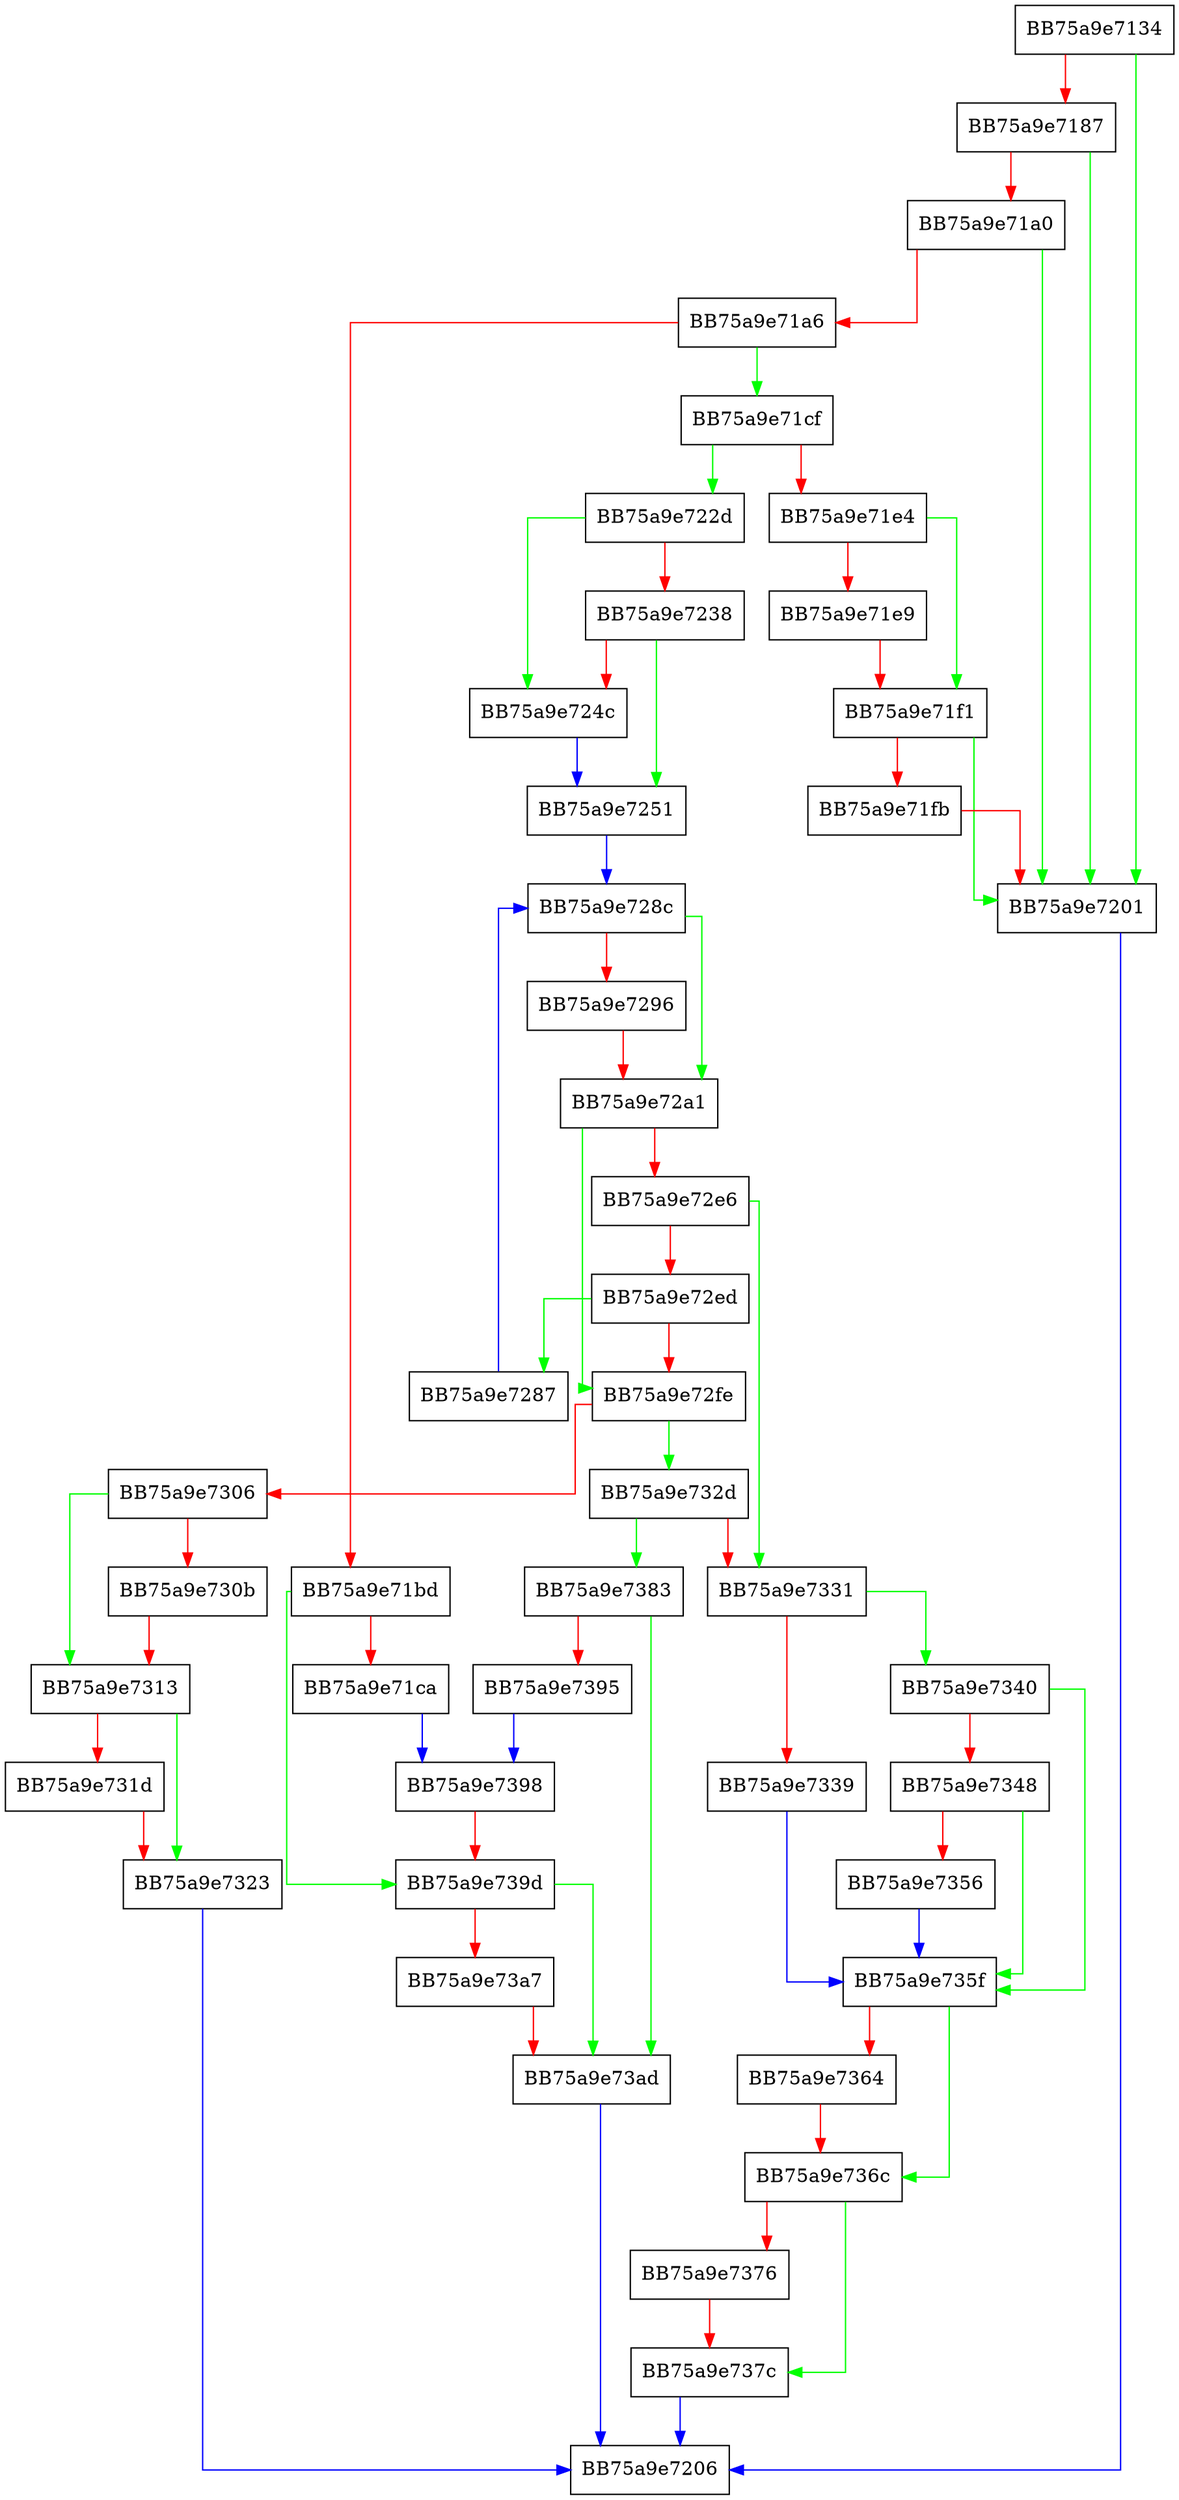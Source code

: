 digraph MpCreateFile {
  node [shape="box"];
  graph [splines=ortho];
  BB75a9e7134 -> BB75a9e7201 [color="green"];
  BB75a9e7134 -> BB75a9e7187 [color="red"];
  BB75a9e7187 -> BB75a9e7201 [color="green"];
  BB75a9e7187 -> BB75a9e71a0 [color="red"];
  BB75a9e71a0 -> BB75a9e7201 [color="green"];
  BB75a9e71a0 -> BB75a9e71a6 [color="red"];
  BB75a9e71a6 -> BB75a9e71cf [color="green"];
  BB75a9e71a6 -> BB75a9e71bd [color="red"];
  BB75a9e71bd -> BB75a9e739d [color="green"];
  BB75a9e71bd -> BB75a9e71ca [color="red"];
  BB75a9e71ca -> BB75a9e7398 [color="blue"];
  BB75a9e71cf -> BB75a9e722d [color="green"];
  BB75a9e71cf -> BB75a9e71e4 [color="red"];
  BB75a9e71e4 -> BB75a9e71f1 [color="green"];
  BB75a9e71e4 -> BB75a9e71e9 [color="red"];
  BB75a9e71e9 -> BB75a9e71f1 [color="red"];
  BB75a9e71f1 -> BB75a9e7201 [color="green"];
  BB75a9e71f1 -> BB75a9e71fb [color="red"];
  BB75a9e71fb -> BB75a9e7201 [color="red"];
  BB75a9e7201 -> BB75a9e7206 [color="blue"];
  BB75a9e722d -> BB75a9e724c [color="green"];
  BB75a9e722d -> BB75a9e7238 [color="red"];
  BB75a9e7238 -> BB75a9e7251 [color="green"];
  BB75a9e7238 -> BB75a9e724c [color="red"];
  BB75a9e724c -> BB75a9e7251 [color="blue"];
  BB75a9e7251 -> BB75a9e728c [color="blue"];
  BB75a9e7287 -> BB75a9e728c [color="blue"];
  BB75a9e728c -> BB75a9e72a1 [color="green"];
  BB75a9e728c -> BB75a9e7296 [color="red"];
  BB75a9e7296 -> BB75a9e72a1 [color="red"];
  BB75a9e72a1 -> BB75a9e72fe [color="green"];
  BB75a9e72a1 -> BB75a9e72e6 [color="red"];
  BB75a9e72e6 -> BB75a9e7331 [color="green"];
  BB75a9e72e6 -> BB75a9e72ed [color="red"];
  BB75a9e72ed -> BB75a9e7287 [color="green"];
  BB75a9e72ed -> BB75a9e72fe [color="red"];
  BB75a9e72fe -> BB75a9e732d [color="green"];
  BB75a9e72fe -> BB75a9e7306 [color="red"];
  BB75a9e7306 -> BB75a9e7313 [color="green"];
  BB75a9e7306 -> BB75a9e730b [color="red"];
  BB75a9e730b -> BB75a9e7313 [color="red"];
  BB75a9e7313 -> BB75a9e7323 [color="green"];
  BB75a9e7313 -> BB75a9e731d [color="red"];
  BB75a9e731d -> BB75a9e7323 [color="red"];
  BB75a9e7323 -> BB75a9e7206 [color="blue"];
  BB75a9e732d -> BB75a9e7383 [color="green"];
  BB75a9e732d -> BB75a9e7331 [color="red"];
  BB75a9e7331 -> BB75a9e7340 [color="green"];
  BB75a9e7331 -> BB75a9e7339 [color="red"];
  BB75a9e7339 -> BB75a9e735f [color="blue"];
  BB75a9e7340 -> BB75a9e735f [color="green"];
  BB75a9e7340 -> BB75a9e7348 [color="red"];
  BB75a9e7348 -> BB75a9e735f [color="green"];
  BB75a9e7348 -> BB75a9e7356 [color="red"];
  BB75a9e7356 -> BB75a9e735f [color="blue"];
  BB75a9e735f -> BB75a9e736c [color="green"];
  BB75a9e735f -> BB75a9e7364 [color="red"];
  BB75a9e7364 -> BB75a9e736c [color="red"];
  BB75a9e736c -> BB75a9e737c [color="green"];
  BB75a9e736c -> BB75a9e7376 [color="red"];
  BB75a9e7376 -> BB75a9e737c [color="red"];
  BB75a9e737c -> BB75a9e7206 [color="blue"];
  BB75a9e7383 -> BB75a9e73ad [color="green"];
  BB75a9e7383 -> BB75a9e7395 [color="red"];
  BB75a9e7395 -> BB75a9e7398 [color="blue"];
  BB75a9e7398 -> BB75a9e739d [color="red"];
  BB75a9e739d -> BB75a9e73ad [color="green"];
  BB75a9e739d -> BB75a9e73a7 [color="red"];
  BB75a9e73a7 -> BB75a9e73ad [color="red"];
  BB75a9e73ad -> BB75a9e7206 [color="blue"];
}